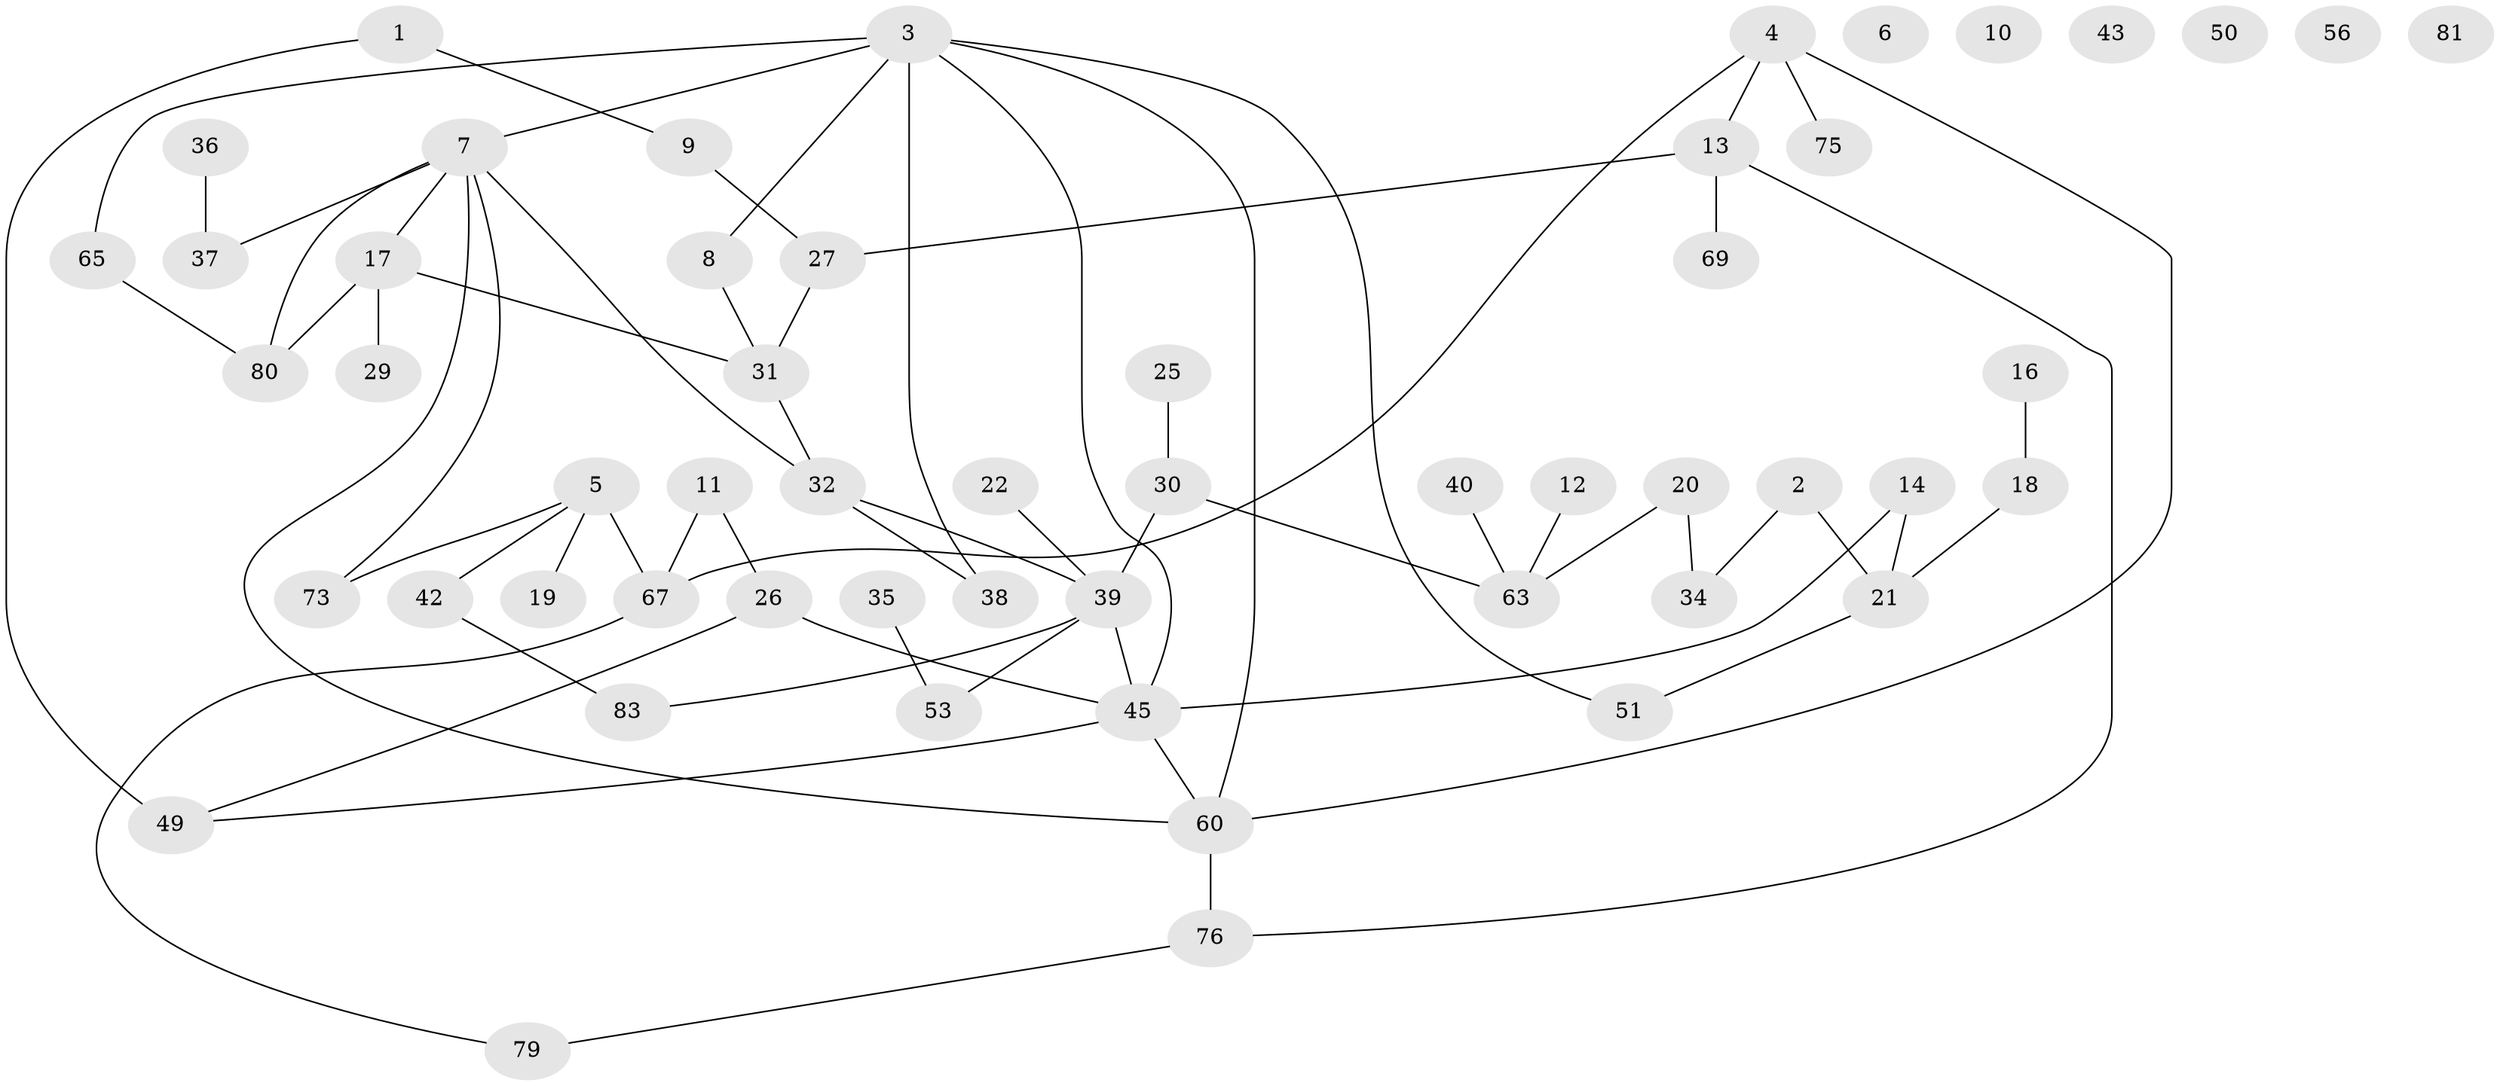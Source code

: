 // original degree distribution, {2: 0.46987951807228917, 6: 0.024096385542168676, 4: 0.08433734939759036, 0: 0.060240963855421686, 1: 0.1686746987951807, 3: 0.14457831325301204, 5: 0.04819277108433735}
// Generated by graph-tools (version 1.1) at 2025/41/03/06/25 10:41:24]
// undirected, 55 vertices, 66 edges
graph export_dot {
graph [start="1"]
  node [color=gray90,style=filled];
  1 [super="+57"];
  2 [super="+23"];
  3 [super="+70"];
  4 [super="+64"];
  5 [super="+24"];
  6;
  7 [super="+59"];
  8 [super="+62"];
  9;
  10;
  11;
  12;
  13 [super="+15"];
  14 [super="+61"];
  16;
  17;
  18 [super="+48"];
  19;
  20;
  21 [super="+58"];
  22 [super="+33"];
  25 [super="+28"];
  26 [super="+41"];
  27;
  29 [super="+66"];
  30 [super="+52"];
  31 [super="+54"];
  32 [super="+72"];
  34 [super="+74"];
  35;
  36;
  37 [super="+46"];
  38 [super="+77"];
  39 [super="+68"];
  40;
  42 [super="+44"];
  43;
  45 [super="+47"];
  49;
  50 [super="+55"];
  51;
  53;
  56;
  60;
  63 [super="+71"];
  65;
  67 [super="+78"];
  69;
  73;
  75;
  76;
  79;
  80 [super="+82"];
  81;
  83;
  1 -- 9;
  1 -- 49;
  2 -- 21;
  2 -- 34;
  3 -- 8;
  3 -- 45;
  3 -- 51;
  3 -- 60;
  3 -- 65;
  3 -- 38;
  3 -- 7;
  4 -- 60;
  4 -- 75;
  4 -- 13;
  4 -- 67;
  5 -- 73;
  5 -- 67;
  5 -- 42;
  5 -- 19;
  7 -- 32;
  7 -- 60;
  7 -- 80;
  7 -- 17;
  7 -- 37;
  7 -- 73;
  8 -- 31;
  9 -- 27;
  11 -- 67;
  11 -- 26;
  12 -- 63;
  13 -- 69;
  13 -- 27;
  13 -- 76;
  14 -- 21;
  14 -- 45;
  16 -- 18;
  17 -- 31;
  17 -- 29;
  17 -- 80;
  18 -- 21;
  20 -- 34;
  20 -- 63;
  21 -- 51;
  22 -- 39;
  25 -- 30;
  26 -- 49;
  26 -- 45;
  27 -- 31;
  30 -- 63;
  30 -- 39;
  31 -- 32;
  32 -- 38;
  32 -- 39;
  35 -- 53;
  36 -- 37;
  39 -- 83;
  39 -- 53;
  39 -- 45;
  40 -- 63;
  42 -- 83;
  45 -- 60;
  45 -- 49;
  60 -- 76;
  65 -- 80;
  67 -- 79;
  76 -- 79;
}
